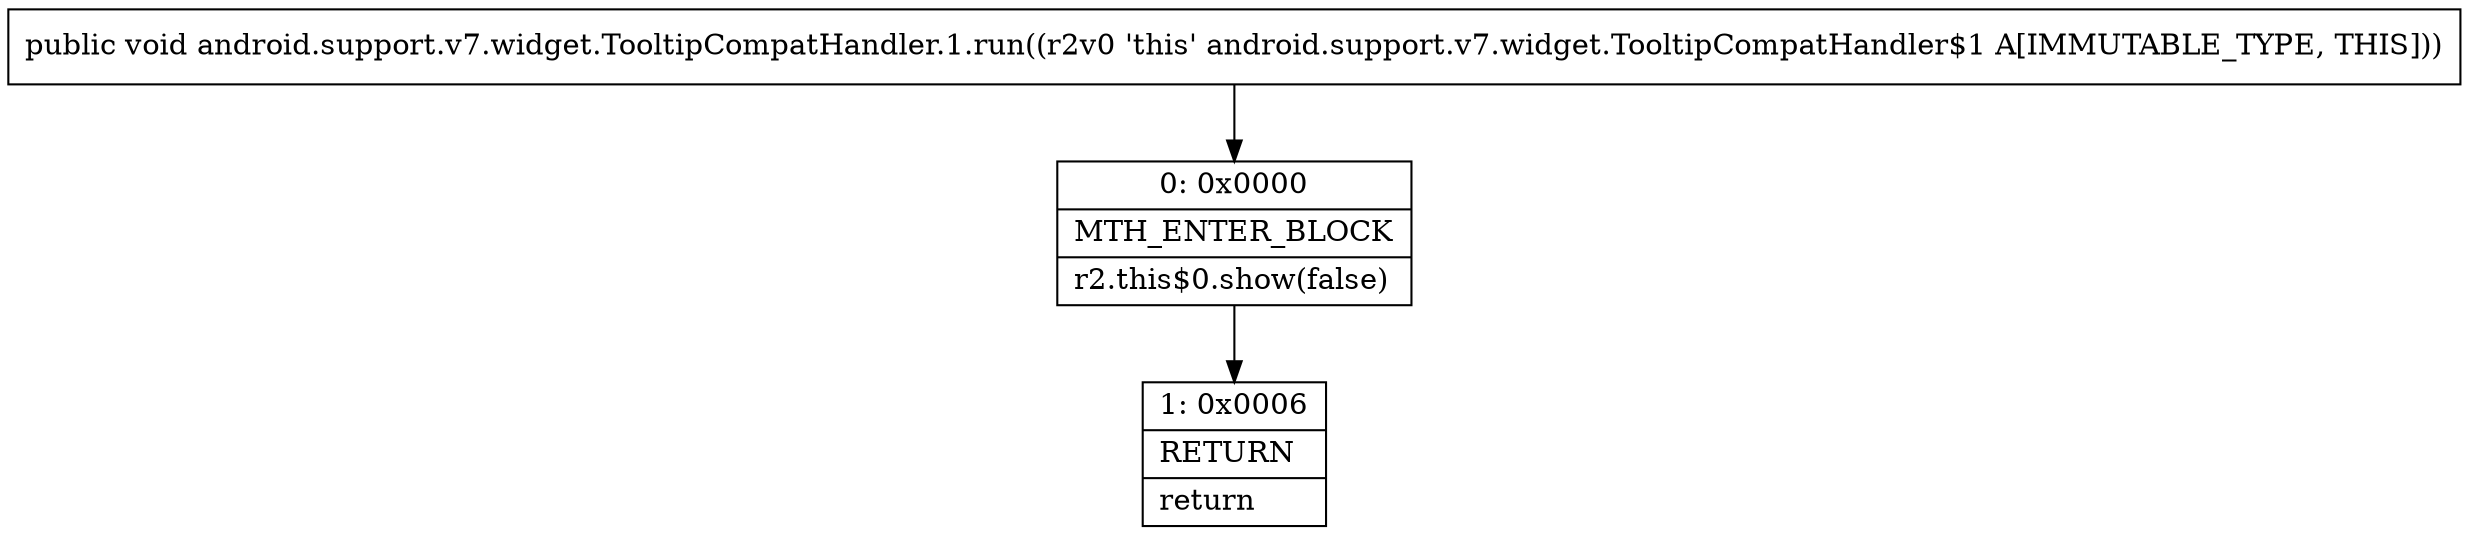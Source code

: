 digraph "CFG forandroid.support.v7.widget.TooltipCompatHandler.1.run()V" {
Node_0 [shape=record,label="{0\:\ 0x0000|MTH_ENTER_BLOCK\l|r2.this$0.show(false)\l}"];
Node_1 [shape=record,label="{1\:\ 0x0006|RETURN\l|return\l}"];
MethodNode[shape=record,label="{public void android.support.v7.widget.TooltipCompatHandler.1.run((r2v0 'this' android.support.v7.widget.TooltipCompatHandler$1 A[IMMUTABLE_TYPE, THIS])) }"];
MethodNode -> Node_0;
Node_0 -> Node_1;
}

